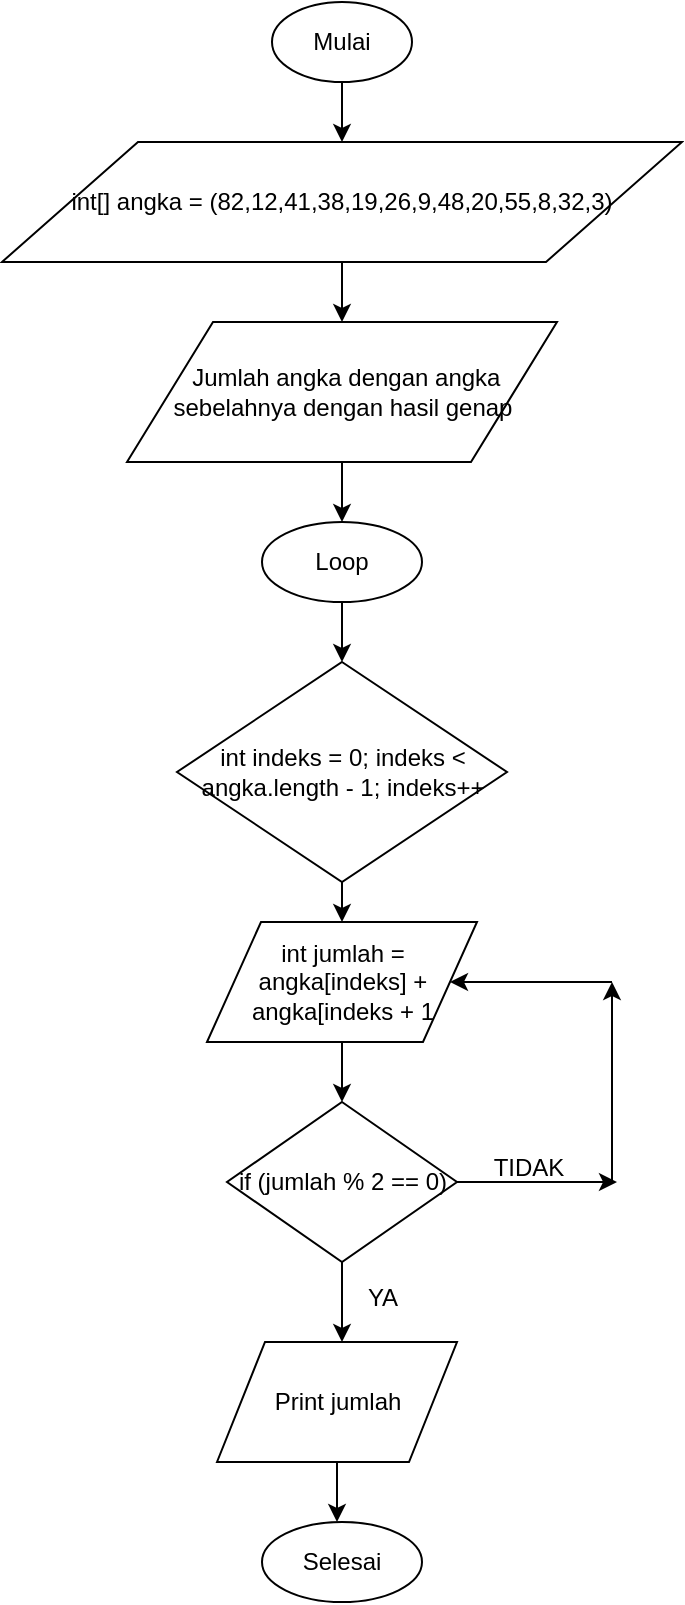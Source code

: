 <mxfile version="13.0.7" type="device"><diagram id="nL1rB8anvjJFj9Ql_Wlc" name="Page-1"><mxGraphModel dx="868" dy="534" grid="1" gridSize="10" guides="1" tooltips="1" connect="1" arrows="1" fold="1" page="1" pageScale="1" pageWidth="827" pageHeight="1169" math="0" shadow="0"><root><mxCell id="0"/><mxCell id="1" parent="0"/><mxCell id="QTTKQ_yljlbdrOsRdtdw-3" value="" style="edgeStyle=orthogonalEdgeStyle;rounded=0;orthogonalLoop=1;jettySize=auto;html=1;" edge="1" parent="1" source="QTTKQ_yljlbdrOsRdtdw-1"><mxGeometry relative="1" as="geometry"><mxPoint x="405" y="90" as="targetPoint"/></mxGeometry></mxCell><mxCell id="QTTKQ_yljlbdrOsRdtdw-1" value="Mulai" style="ellipse;whiteSpace=wrap;html=1;" vertex="1" parent="1"><mxGeometry x="370" y="20" width="70" height="40" as="geometry"/></mxCell><mxCell id="QTTKQ_yljlbdrOsRdtdw-6" value="" style="edgeStyle=orthogonalEdgeStyle;rounded=0;orthogonalLoop=1;jettySize=auto;html=1;" edge="1" parent="1" source="QTTKQ_yljlbdrOsRdtdw-4" target="QTTKQ_yljlbdrOsRdtdw-5"><mxGeometry relative="1" as="geometry"/></mxCell><mxCell id="QTTKQ_yljlbdrOsRdtdw-4" value="int[] angka = (82,12,41,38,19,26,9,48,20,55,8,32,3)" style="shape=parallelogram;perimeter=parallelogramPerimeter;whiteSpace=wrap;html=1;" vertex="1" parent="1"><mxGeometry x="235" y="90" width="340" height="60" as="geometry"/></mxCell><mxCell id="QTTKQ_yljlbdrOsRdtdw-8" value="" style="edgeStyle=orthogonalEdgeStyle;rounded=0;orthogonalLoop=1;jettySize=auto;html=1;" edge="1" parent="1" source="QTTKQ_yljlbdrOsRdtdw-5"><mxGeometry relative="1" as="geometry"><mxPoint x="405" y="280" as="targetPoint"/></mxGeometry></mxCell><mxCell id="QTTKQ_yljlbdrOsRdtdw-5" value="&amp;nbsp;Jumlah angka dengan angka sebelahnya dengan hasil genap" style="shape=parallelogram;perimeter=parallelogramPerimeter;whiteSpace=wrap;html=1;" vertex="1" parent="1"><mxGeometry x="297.5" y="180" width="215" height="70" as="geometry"/></mxCell><mxCell id="QTTKQ_yljlbdrOsRdtdw-11" value="" style="edgeStyle=orthogonalEdgeStyle;rounded=0;orthogonalLoop=1;jettySize=auto;html=1;" edge="1" parent="1" source="QTTKQ_yljlbdrOsRdtdw-9"><mxGeometry relative="1" as="geometry"><mxPoint x="405" y="350" as="targetPoint"/></mxGeometry></mxCell><mxCell id="QTTKQ_yljlbdrOsRdtdw-9" value="Loop" style="ellipse;whiteSpace=wrap;html=1;" vertex="1" parent="1"><mxGeometry x="365" y="280" width="80" height="40" as="geometry"/></mxCell><mxCell id="QTTKQ_yljlbdrOsRdtdw-14" value="" style="edgeStyle=orthogonalEdgeStyle;rounded=0;orthogonalLoop=1;jettySize=auto;html=1;" edge="1" parent="1" source="QTTKQ_yljlbdrOsRdtdw-12"><mxGeometry relative="1" as="geometry"><mxPoint x="405" y="480" as="targetPoint"/></mxGeometry></mxCell><mxCell id="QTTKQ_yljlbdrOsRdtdw-12" value="int indeks = 0; indeks &amp;lt; angka.length - 1; indeks++" style="rhombus;whiteSpace=wrap;html=1;" vertex="1" parent="1"><mxGeometry x="322.5" y="350" width="165" height="110" as="geometry"/></mxCell><mxCell id="QTTKQ_yljlbdrOsRdtdw-17" value="" style="edgeStyle=orthogonalEdgeStyle;rounded=0;orthogonalLoop=1;jettySize=auto;html=1;" edge="1" parent="1" source="QTTKQ_yljlbdrOsRdtdw-15"><mxGeometry relative="1" as="geometry"><mxPoint x="405" y="570" as="targetPoint"/></mxGeometry></mxCell><mxCell id="QTTKQ_yljlbdrOsRdtdw-15" value="int jumlah = angka[indeks] + angka[indeks + 1" style="shape=parallelogram;perimeter=parallelogramPerimeter;whiteSpace=wrap;html=1;" vertex="1" parent="1"><mxGeometry x="337.5" y="480" width="135" height="60" as="geometry"/></mxCell><mxCell id="QTTKQ_yljlbdrOsRdtdw-21" value="" style="edgeStyle=orthogonalEdgeStyle;rounded=0;orthogonalLoop=1;jettySize=auto;html=1;" edge="1" parent="1" source="QTTKQ_yljlbdrOsRdtdw-19"><mxGeometry relative="1" as="geometry"><mxPoint x="542.5" y="610" as="targetPoint"/></mxGeometry></mxCell><mxCell id="QTTKQ_yljlbdrOsRdtdw-23" value="" style="edgeStyle=orthogonalEdgeStyle;rounded=0;orthogonalLoop=1;jettySize=auto;html=1;" edge="1" parent="1" source="QTTKQ_yljlbdrOsRdtdw-19"><mxGeometry relative="1" as="geometry"><mxPoint x="405" y="690" as="targetPoint"/></mxGeometry></mxCell><mxCell id="QTTKQ_yljlbdrOsRdtdw-19" value="if (jumlah % 2 == 0)" style="rhombus;whiteSpace=wrap;html=1;" vertex="1" parent="1"><mxGeometry x="347.5" y="570" width="115" height="80" as="geometry"/></mxCell><mxCell id="QTTKQ_yljlbdrOsRdtdw-26" value="" style="edgeStyle=orthogonalEdgeStyle;rounded=0;orthogonalLoop=1;jettySize=auto;html=1;" edge="1" parent="1" source="QTTKQ_yljlbdrOsRdtdw-24"><mxGeometry relative="1" as="geometry"><mxPoint x="402.5" y="780" as="targetPoint"/></mxGeometry></mxCell><mxCell id="QTTKQ_yljlbdrOsRdtdw-24" value="Print jumlah" style="shape=parallelogram;perimeter=parallelogramPerimeter;whiteSpace=wrap;html=1;" vertex="1" parent="1"><mxGeometry x="342.5" y="690" width="120" height="60" as="geometry"/></mxCell><mxCell id="QTTKQ_yljlbdrOsRdtdw-27" value="TIDAK" style="text;html=1;align=center;verticalAlign=middle;resizable=0;points=[];autosize=1;" vertex="1" parent="1"><mxGeometry x="472.5" y="593" width="50" height="20" as="geometry"/></mxCell><mxCell id="QTTKQ_yljlbdrOsRdtdw-28" value="YA" style="text;html=1;align=center;verticalAlign=middle;resizable=0;points=[];autosize=1;" vertex="1" parent="1"><mxGeometry x="410" y="658" width="30" height="20" as="geometry"/></mxCell><mxCell id="QTTKQ_yljlbdrOsRdtdw-29" value="Selesai" style="ellipse;whiteSpace=wrap;html=1;" vertex="1" parent="1"><mxGeometry x="365" y="780" width="80" height="40" as="geometry"/></mxCell><mxCell id="QTTKQ_yljlbdrOsRdtdw-30" value="" style="endArrow=classic;html=1;" edge="1" parent="1"><mxGeometry width="50" height="50" relative="1" as="geometry"><mxPoint x="540" y="610" as="sourcePoint"/><mxPoint x="540" y="510" as="targetPoint"/></mxGeometry></mxCell><mxCell id="QTTKQ_yljlbdrOsRdtdw-31" value="" style="endArrow=classic;html=1;" edge="1" parent="1" target="QTTKQ_yljlbdrOsRdtdw-15"><mxGeometry width="50" height="50" relative="1" as="geometry"><mxPoint x="540" y="510" as="sourcePoint"/><mxPoint x="590" y="460" as="targetPoint"/></mxGeometry></mxCell></root></mxGraphModel></diagram></mxfile>